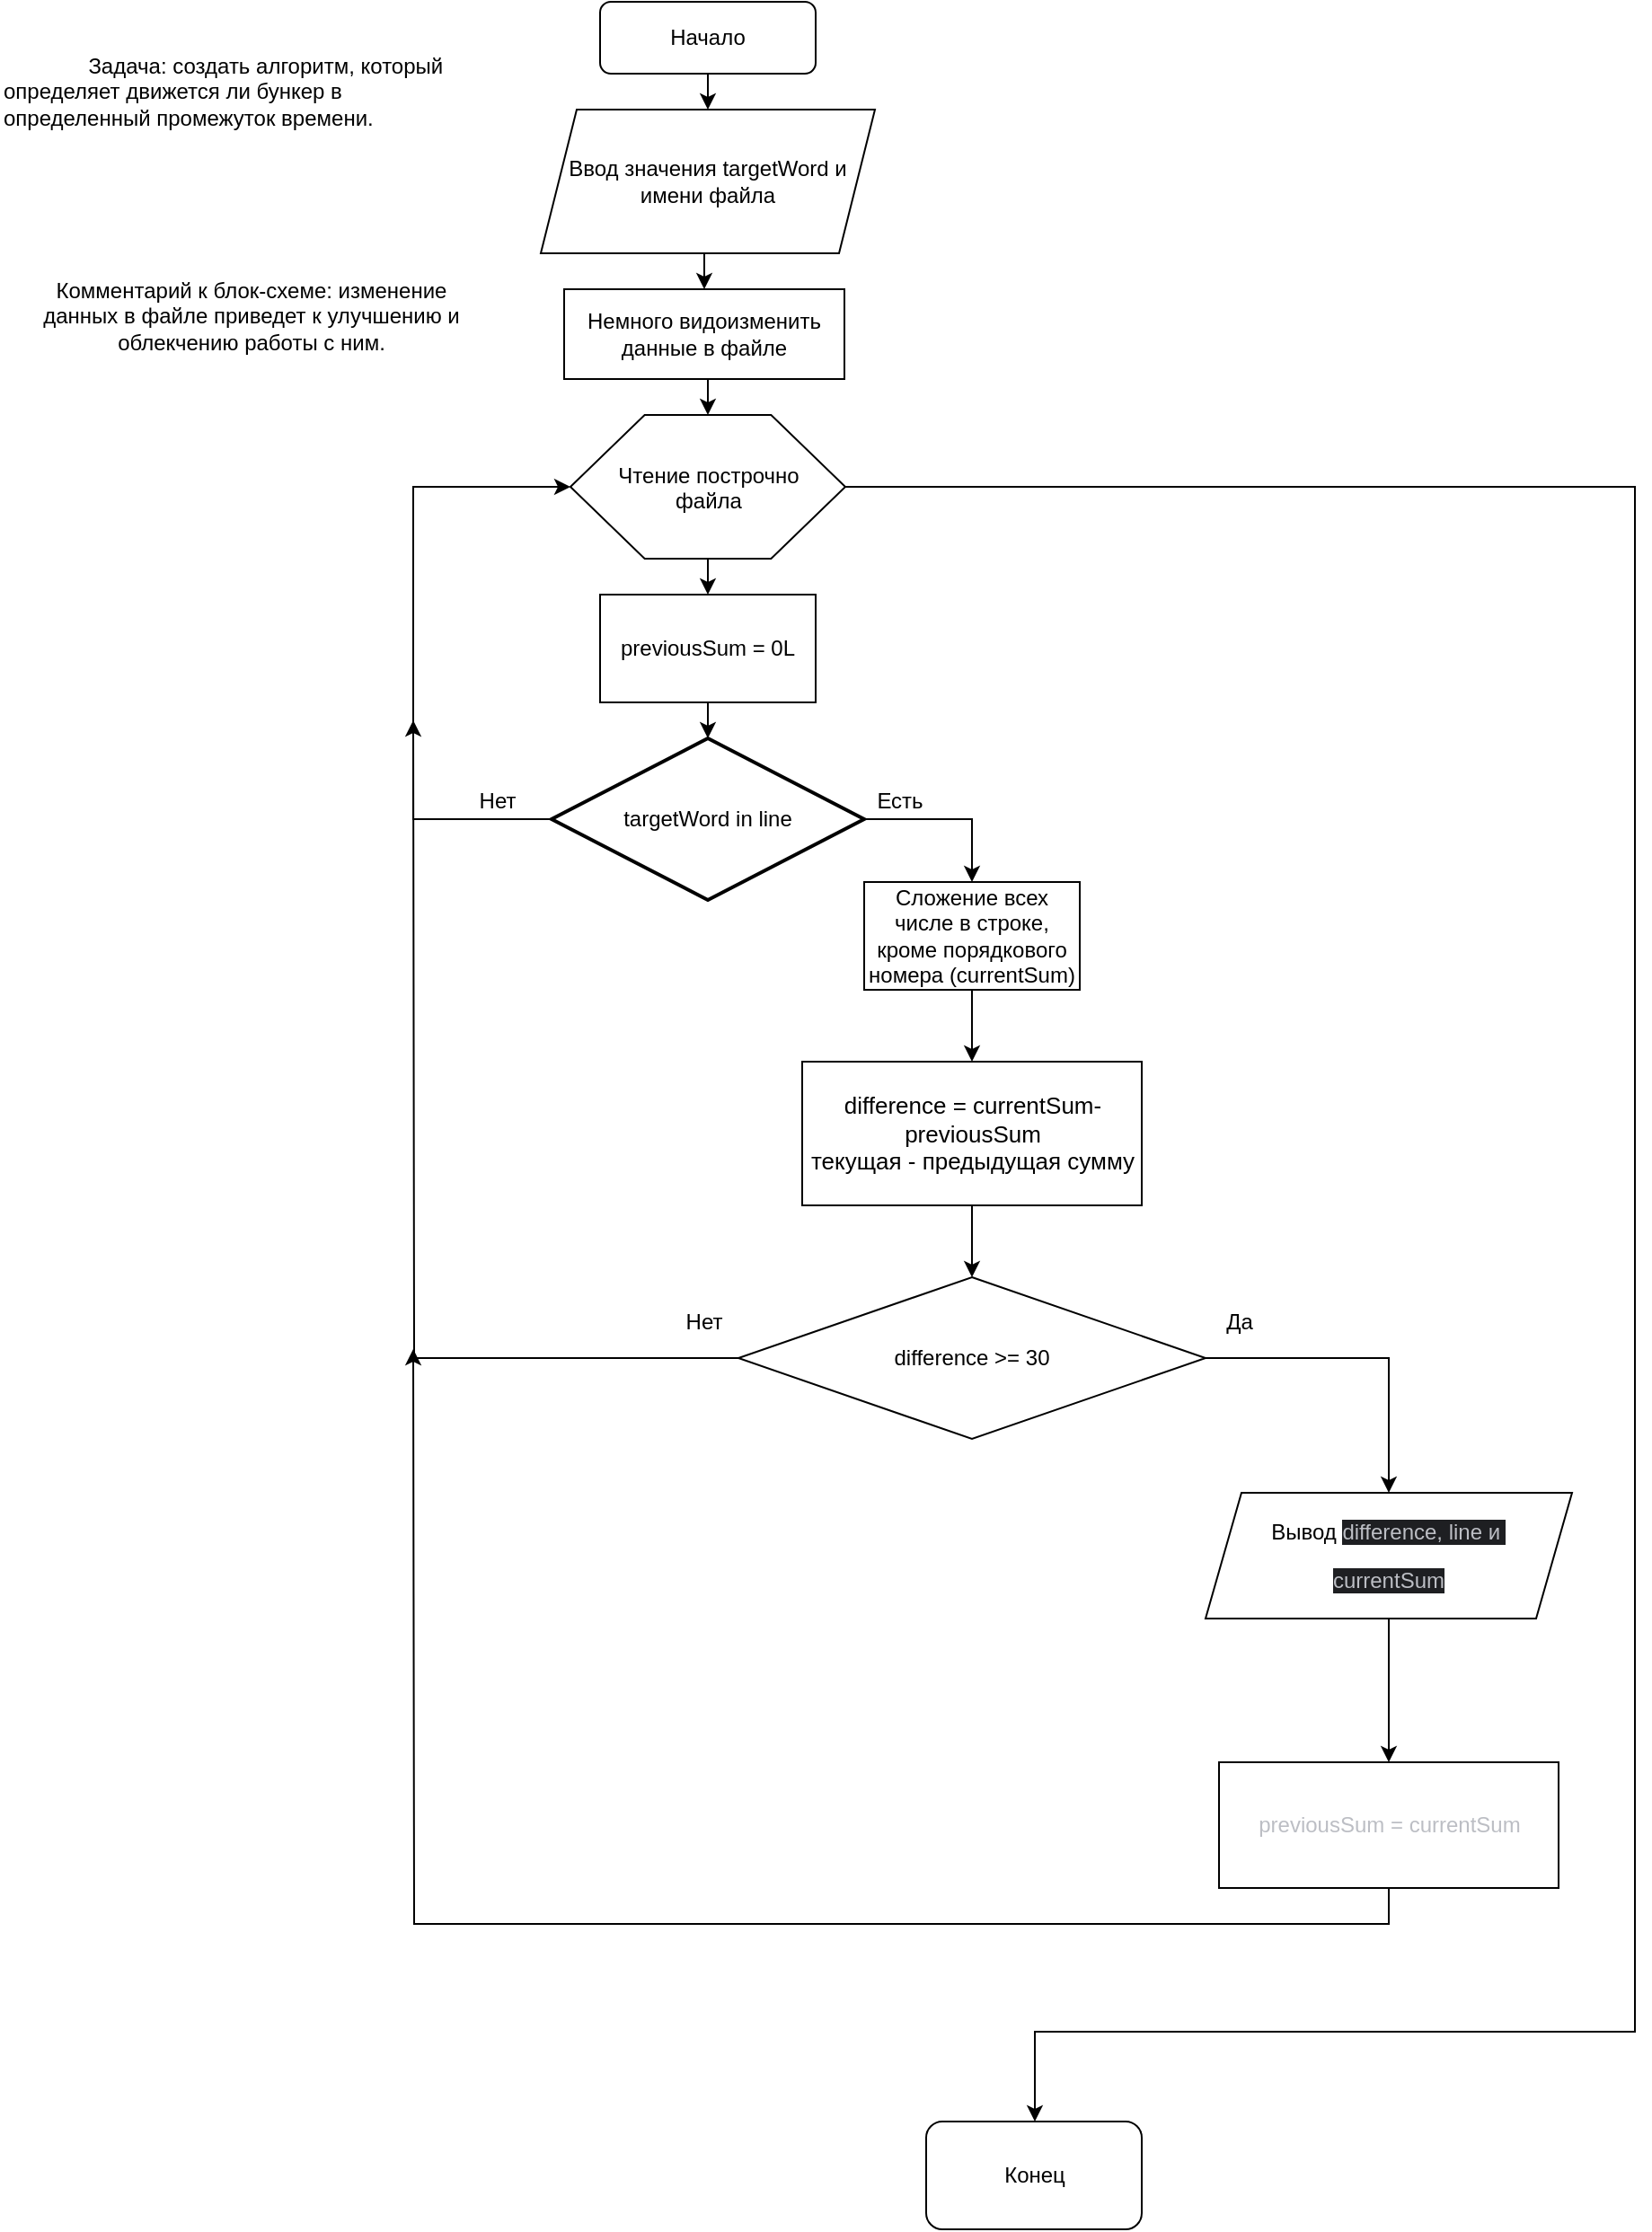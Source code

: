 <mxfile version="24.7.5">
  <diagram id="C5RBs43oDa-KdzZeNtuy" name="Page-1">
    <mxGraphModel dx="875" dy="524" grid="1" gridSize="10" guides="1" tooltips="1" connect="1" arrows="1" fold="1" page="1" pageScale="1" pageWidth="827" pageHeight="1169" math="0" shadow="0">
      <root>
        <mxCell id="WIyWlLk6GJQsqaUBKTNV-0" />
        <mxCell id="WIyWlLk6GJQsqaUBKTNV-1" parent="WIyWlLk6GJQsqaUBKTNV-0" />
        <mxCell id="RzphCYWiHtHzm4E2AIPT-37" style="edgeStyle=orthogonalEdgeStyle;rounded=0;orthogonalLoop=1;jettySize=auto;html=1;exitX=0.5;exitY=1;exitDx=0;exitDy=0;entryX=0.5;entryY=0;entryDx=0;entryDy=0;" edge="1" parent="WIyWlLk6GJQsqaUBKTNV-1" source="WIyWlLk6GJQsqaUBKTNV-3" target="RzphCYWiHtHzm4E2AIPT-5">
          <mxGeometry relative="1" as="geometry" />
        </mxCell>
        <mxCell id="WIyWlLk6GJQsqaUBKTNV-3" value="Начало" style="rounded=1;whiteSpace=wrap;html=1;fontSize=12;glass=0;strokeWidth=1;shadow=0;" parent="WIyWlLk6GJQsqaUBKTNV-1" vertex="1">
          <mxGeometry x="354" y="10" width="120" height="40" as="geometry" />
        </mxCell>
        <mxCell id="RzphCYWiHtHzm4E2AIPT-39" style="edgeStyle=orthogonalEdgeStyle;rounded=0;orthogonalLoop=1;jettySize=auto;html=1;exitX=0.5;exitY=1;exitDx=0;exitDy=0;entryX=0.5;entryY=0;entryDx=0;entryDy=0;" edge="1" parent="WIyWlLk6GJQsqaUBKTNV-1" source="RzphCYWiHtHzm4E2AIPT-5" target="RzphCYWiHtHzm4E2AIPT-38">
          <mxGeometry relative="1" as="geometry" />
        </mxCell>
        <mxCell id="RzphCYWiHtHzm4E2AIPT-5" value="Ввод значения targetWord и имени файла" style="shape=parallelogram;perimeter=parallelogramPerimeter;whiteSpace=wrap;html=1;fixedSize=1;" vertex="1" parent="WIyWlLk6GJQsqaUBKTNV-1">
          <mxGeometry x="321" y="70" width="186" height="80" as="geometry" />
        </mxCell>
        <mxCell id="RzphCYWiHtHzm4E2AIPT-54" style="edgeStyle=orthogonalEdgeStyle;rounded=0;orthogonalLoop=1;jettySize=auto;html=1;exitX=1;exitY=0.5;exitDx=0;exitDy=0;" edge="1" parent="WIyWlLk6GJQsqaUBKTNV-1" source="RzphCYWiHtHzm4E2AIPT-10" target="RzphCYWiHtHzm4E2AIPT-55">
          <mxGeometry relative="1" as="geometry">
            <mxPoint x="980" y="1090" as="targetPoint" />
            <Array as="points">
              <mxPoint x="930" y="280" />
              <mxPoint x="930" y="1140" />
              <mxPoint x="596" y="1140" />
            </Array>
          </mxGeometry>
        </mxCell>
        <mxCell id="RzphCYWiHtHzm4E2AIPT-57" style="edgeStyle=orthogonalEdgeStyle;rounded=0;orthogonalLoop=1;jettySize=auto;html=1;exitX=0.5;exitY=1;exitDx=0;exitDy=0;entryX=0.5;entryY=0;entryDx=0;entryDy=0;" edge="1" parent="WIyWlLk6GJQsqaUBKTNV-1" source="RzphCYWiHtHzm4E2AIPT-10" target="RzphCYWiHtHzm4E2AIPT-56">
          <mxGeometry relative="1" as="geometry" />
        </mxCell>
        <mxCell id="RzphCYWiHtHzm4E2AIPT-10" value="Чтение построчно&lt;div&gt;файла&lt;/div&gt;" style="verticalLabelPosition=bottom;verticalAlign=top;html=1;shape=hexagon;perimeter=hexagonPerimeter2;arcSize=6;size=0.27;spacingTop=-60;" vertex="1" parent="WIyWlLk6GJQsqaUBKTNV-1">
          <mxGeometry x="337.5" y="240" width="153" height="80" as="geometry" />
        </mxCell>
        <mxCell id="RzphCYWiHtHzm4E2AIPT-14" style="edgeStyle=orthogonalEdgeStyle;rounded=0;orthogonalLoop=1;jettySize=auto;html=1;exitX=0;exitY=0.5;exitDx=0;exitDy=0;exitPerimeter=0;entryX=0;entryY=0.5;entryDx=0;entryDy=0;" edge="1" parent="WIyWlLk6GJQsqaUBKTNV-1" source="RzphCYWiHtHzm4E2AIPT-13" target="RzphCYWiHtHzm4E2AIPT-10">
          <mxGeometry relative="1" as="geometry">
            <Array as="points">
              <mxPoint x="250" y="465" />
              <mxPoint x="250" y="280" />
            </Array>
          </mxGeometry>
        </mxCell>
        <mxCell id="RzphCYWiHtHzm4E2AIPT-19" style="edgeStyle=orthogonalEdgeStyle;rounded=0;orthogonalLoop=1;jettySize=auto;html=1;exitX=1;exitY=0.5;exitDx=0;exitDy=0;exitPerimeter=0;entryX=0.5;entryY=0;entryDx=0;entryDy=0;" edge="1" parent="WIyWlLk6GJQsqaUBKTNV-1" source="RzphCYWiHtHzm4E2AIPT-13" target="RzphCYWiHtHzm4E2AIPT-18">
          <mxGeometry relative="1" as="geometry" />
        </mxCell>
        <mxCell id="RzphCYWiHtHzm4E2AIPT-13" value="targetWord in line" style="strokeWidth=2;html=1;shape=mxgraph.flowchart.decision;whiteSpace=wrap;" vertex="1" parent="WIyWlLk6GJQsqaUBKTNV-1">
          <mxGeometry x="327" y="420" width="174" height="90" as="geometry" />
        </mxCell>
        <mxCell id="RzphCYWiHtHzm4E2AIPT-15" value="Нет" style="text;html=1;align=center;verticalAlign=middle;whiteSpace=wrap;rounded=0;" vertex="1" parent="WIyWlLk6GJQsqaUBKTNV-1">
          <mxGeometry x="267" y="440" width="60" height="30" as="geometry" />
        </mxCell>
        <mxCell id="RzphCYWiHtHzm4E2AIPT-16" value="Есть" style="text;html=1;align=center;verticalAlign=middle;whiteSpace=wrap;rounded=0;" vertex="1" parent="WIyWlLk6GJQsqaUBKTNV-1">
          <mxGeometry x="490.5" y="440" width="60" height="30" as="geometry" />
        </mxCell>
        <mxCell id="RzphCYWiHtHzm4E2AIPT-23" style="edgeStyle=orthogonalEdgeStyle;rounded=0;orthogonalLoop=1;jettySize=auto;html=1;exitX=0.5;exitY=1;exitDx=0;exitDy=0;entryX=0.5;entryY=0;entryDx=0;entryDy=0;" edge="1" parent="WIyWlLk6GJQsqaUBKTNV-1" source="RzphCYWiHtHzm4E2AIPT-18" target="RzphCYWiHtHzm4E2AIPT-22">
          <mxGeometry relative="1" as="geometry" />
        </mxCell>
        <mxCell id="RzphCYWiHtHzm4E2AIPT-18" value="Сложение всех числе в строке, кроме порядкового номера (currentSum)" style="rounded=0;whiteSpace=wrap;html=1;" vertex="1" parent="WIyWlLk6GJQsqaUBKTNV-1">
          <mxGeometry x="501" y="500" width="120" height="60" as="geometry" />
        </mxCell>
        <mxCell id="RzphCYWiHtHzm4E2AIPT-44" style="edgeStyle=orthogonalEdgeStyle;rounded=0;orthogonalLoop=1;jettySize=auto;html=1;exitX=0.5;exitY=1;exitDx=0;exitDy=0;entryX=0.5;entryY=0;entryDx=0;entryDy=0;" edge="1" parent="WIyWlLk6GJQsqaUBKTNV-1" source="RzphCYWiHtHzm4E2AIPT-22" target="RzphCYWiHtHzm4E2AIPT-43">
          <mxGeometry relative="1" as="geometry" />
        </mxCell>
        <mxCell id="RzphCYWiHtHzm4E2AIPT-22" value="&lt;p style=&quot;font-size: 13px;&quot;&gt;&lt;font style=&quot;font-size: 13px;&quot; face=&quot;Helvetica&quot;&gt;&lt;span style=&quot;&quot;&gt;difference = currentSum-&lt;/span&gt;&lt;span style=&quot;line-height: 107%;&quot; lang=&quot;EN-US&quot;&gt;previousSum&lt;br&gt;&lt;/span&gt;&lt;/font&gt;&lt;span style=&quot;&quot;&gt;текущая - предыдущая сумму&lt;/span&gt;&lt;/p&gt;" style="rounded=0;whiteSpace=wrap;html=1;" vertex="1" parent="WIyWlLk6GJQsqaUBKTNV-1">
          <mxGeometry x="466.5" y="600" width="189" height="80" as="geometry" />
        </mxCell>
        <mxCell id="RzphCYWiHtHzm4E2AIPT-32" style="edgeStyle=orthogonalEdgeStyle;rounded=0;orthogonalLoop=1;jettySize=auto;html=1;exitX=0.5;exitY=1;exitDx=0;exitDy=0;entryX=0.5;entryY=0;entryDx=0;entryDy=0;" edge="1" parent="WIyWlLk6GJQsqaUBKTNV-1" source="RzphCYWiHtHzm4E2AIPT-24" target="RzphCYWiHtHzm4E2AIPT-31">
          <mxGeometry relative="1" as="geometry" />
        </mxCell>
        <mxCell id="RzphCYWiHtHzm4E2AIPT-24" value="&lt;p&gt;Вывод&amp;nbsp;&lt;span style=&quot;background-color: rgb(30, 31, 34); color: rgb(188, 190, 196);&quot;&gt;&lt;font face=&quot;Helvetica&quot;&gt;difference, line и&amp;nbsp;&lt;/font&gt;&lt;/span&gt;&lt;/p&gt;&lt;p&gt;&lt;span style=&quot;background-color: rgb(30, 31, 34); color: rgb(188, 190, 196);&quot;&gt;&lt;font face=&quot;Helvetica&quot;&gt;currentSum&lt;/font&gt;&lt;/span&gt;&lt;/p&gt;" style="shape=parallelogram;perimeter=parallelogramPerimeter;whiteSpace=wrap;html=1;fixedSize=1;" vertex="1" parent="WIyWlLk6GJQsqaUBKTNV-1">
          <mxGeometry x="691" y="840" width="204" height="70" as="geometry" />
        </mxCell>
        <mxCell id="RzphCYWiHtHzm4E2AIPT-52" style="edgeStyle=orthogonalEdgeStyle;rounded=0;orthogonalLoop=1;jettySize=auto;html=1;exitX=0.5;exitY=1;exitDx=0;exitDy=0;" edge="1" parent="WIyWlLk6GJQsqaUBKTNV-1" source="RzphCYWiHtHzm4E2AIPT-31">
          <mxGeometry relative="1" as="geometry">
            <mxPoint x="250" y="760" as="targetPoint" />
          </mxGeometry>
        </mxCell>
        <mxCell id="RzphCYWiHtHzm4E2AIPT-31" value="&lt;div style=&quot;color: rgb(188, 190, 196);&quot;&gt;&lt;pre style=&quot;&quot;&gt;&lt;font style=&quot;&quot; face=&quot;Helvetica&quot;&gt;previousSum = currentSum&lt;/font&gt;&lt;/pre&gt;&lt;/div&gt;" style="rounded=0;whiteSpace=wrap;html=1;" vertex="1" parent="WIyWlLk6GJQsqaUBKTNV-1">
          <mxGeometry x="698.5" y="990" width="189" height="70" as="geometry" />
        </mxCell>
        <mxCell id="RzphCYWiHtHzm4E2AIPT-35" value="&lt;p style=&quot;text-indent:35.4pt&quot; class=&quot;MsoNormal&quot;&gt;Задача: создать алгоритм, который&lt;br&gt;определяет движется ли бункер в определенный промежуток времени.&lt;/p&gt;" style="text;html=1;align=left;verticalAlign=middle;whiteSpace=wrap;rounded=0;" vertex="1" parent="WIyWlLk6GJQsqaUBKTNV-1">
          <mxGeometry x="20" y="25" width="270" height="70" as="geometry" />
        </mxCell>
        <mxCell id="RzphCYWiHtHzm4E2AIPT-36" value="Комментарий к блок-схеме: изменение данных в файле приведет к улучшению и облекчению работы с ним." style="text;html=1;align=center;verticalAlign=middle;whiteSpace=wrap;rounded=0;" vertex="1" parent="WIyWlLk6GJQsqaUBKTNV-1">
          <mxGeometry x="40" y="120" width="240" height="130" as="geometry" />
        </mxCell>
        <mxCell id="RzphCYWiHtHzm4E2AIPT-40" style="edgeStyle=orthogonalEdgeStyle;rounded=0;orthogonalLoop=1;jettySize=auto;html=1;exitX=0.5;exitY=1;exitDx=0;exitDy=0;entryX=0.5;entryY=0;entryDx=0;entryDy=0;" edge="1" parent="WIyWlLk6GJQsqaUBKTNV-1" source="RzphCYWiHtHzm4E2AIPT-38" target="RzphCYWiHtHzm4E2AIPT-10">
          <mxGeometry relative="1" as="geometry" />
        </mxCell>
        <mxCell id="RzphCYWiHtHzm4E2AIPT-38" value="Немного видоизменить данные в файле" style="rounded=0;whiteSpace=wrap;html=1;" vertex="1" parent="WIyWlLk6GJQsqaUBKTNV-1">
          <mxGeometry x="334" y="170" width="156" height="50" as="geometry" />
        </mxCell>
        <mxCell id="RzphCYWiHtHzm4E2AIPT-45" style="edgeStyle=orthogonalEdgeStyle;rounded=0;orthogonalLoop=1;jettySize=auto;html=1;exitX=1;exitY=0.5;exitDx=0;exitDy=0;" edge="1" parent="WIyWlLk6GJQsqaUBKTNV-1" source="RzphCYWiHtHzm4E2AIPT-43" target="RzphCYWiHtHzm4E2AIPT-24">
          <mxGeometry relative="1" as="geometry" />
        </mxCell>
        <mxCell id="RzphCYWiHtHzm4E2AIPT-46" style="edgeStyle=orthogonalEdgeStyle;rounded=0;orthogonalLoop=1;jettySize=auto;html=1;exitX=0;exitY=0.5;exitDx=0;exitDy=0;" edge="1" parent="WIyWlLk6GJQsqaUBKTNV-1" source="RzphCYWiHtHzm4E2AIPT-43">
          <mxGeometry relative="1" as="geometry">
            <mxPoint x="250" y="410" as="targetPoint" />
          </mxGeometry>
        </mxCell>
        <mxCell id="RzphCYWiHtHzm4E2AIPT-43" value="difference &amp;gt;= 30" style="rhombus;whiteSpace=wrap;html=1;" vertex="1" parent="WIyWlLk6GJQsqaUBKTNV-1">
          <mxGeometry x="431" y="720" width="260" height="90" as="geometry" />
        </mxCell>
        <mxCell id="RzphCYWiHtHzm4E2AIPT-48" value="Нет" style="text;html=1;align=center;verticalAlign=middle;whiteSpace=wrap;rounded=0;" vertex="1" parent="WIyWlLk6GJQsqaUBKTNV-1">
          <mxGeometry x="382" y="730" width="60" height="30" as="geometry" />
        </mxCell>
        <mxCell id="RzphCYWiHtHzm4E2AIPT-49" value="Да" style="text;html=1;align=center;verticalAlign=middle;whiteSpace=wrap;rounded=0;" vertex="1" parent="WIyWlLk6GJQsqaUBKTNV-1">
          <mxGeometry x="680" y="730" width="60" height="30" as="geometry" />
        </mxCell>
        <mxCell id="RzphCYWiHtHzm4E2AIPT-55" value="Конец" style="rounded=1;whiteSpace=wrap;html=1;" vertex="1" parent="WIyWlLk6GJQsqaUBKTNV-1">
          <mxGeometry x="535.5" y="1190" width="120" height="60" as="geometry" />
        </mxCell>
        <mxCell id="RzphCYWiHtHzm4E2AIPT-56" value="previousSum = 0L" style="rounded=0;whiteSpace=wrap;html=1;" vertex="1" parent="WIyWlLk6GJQsqaUBKTNV-1">
          <mxGeometry x="354" y="340" width="120" height="60" as="geometry" />
        </mxCell>
        <mxCell id="RzphCYWiHtHzm4E2AIPT-58" style="edgeStyle=orthogonalEdgeStyle;rounded=0;orthogonalLoop=1;jettySize=auto;html=1;exitX=0.5;exitY=1;exitDx=0;exitDy=0;entryX=0.5;entryY=0;entryDx=0;entryDy=0;entryPerimeter=0;" edge="1" parent="WIyWlLk6GJQsqaUBKTNV-1" source="RzphCYWiHtHzm4E2AIPT-56" target="RzphCYWiHtHzm4E2AIPT-13">
          <mxGeometry relative="1" as="geometry" />
        </mxCell>
      </root>
    </mxGraphModel>
  </diagram>
</mxfile>
